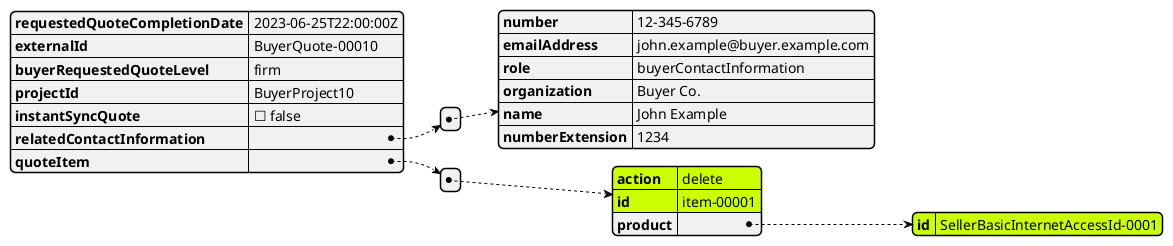 @startjson


#highlight "quoteItem" / "0" / "id" 
#highlight "quoteItem" / "0" / "action" 
#highlight "quoteItem" / "0" / "product" / "id" 

{
  "requestedQuoteCompletionDate": "2023-06-25T22:00:00Z",
  "externalId": "BuyerQuote-00010",
  "buyerRequestedQuoteLevel": "firm",
  "projectId": "BuyerProject10",
  "instantSyncQuote": false,
  "relatedContactInformation": [
    {
      "number": "12-345-6789",
      "emailAddress": "john.example@buyer.example.com",
      "role": "buyerContactInformation",
      "organization": "Buyer Co.",
      "name": "John Example",
      "numberExtension": "1234"
    }
  ],
  "quoteItem": [
    {
      "action": "delete",
      "id": "item-00001",
      "product": {
        "id": "SellerBasicInternetAccessId-0001"
      }
    }
  ]
}


@endjson